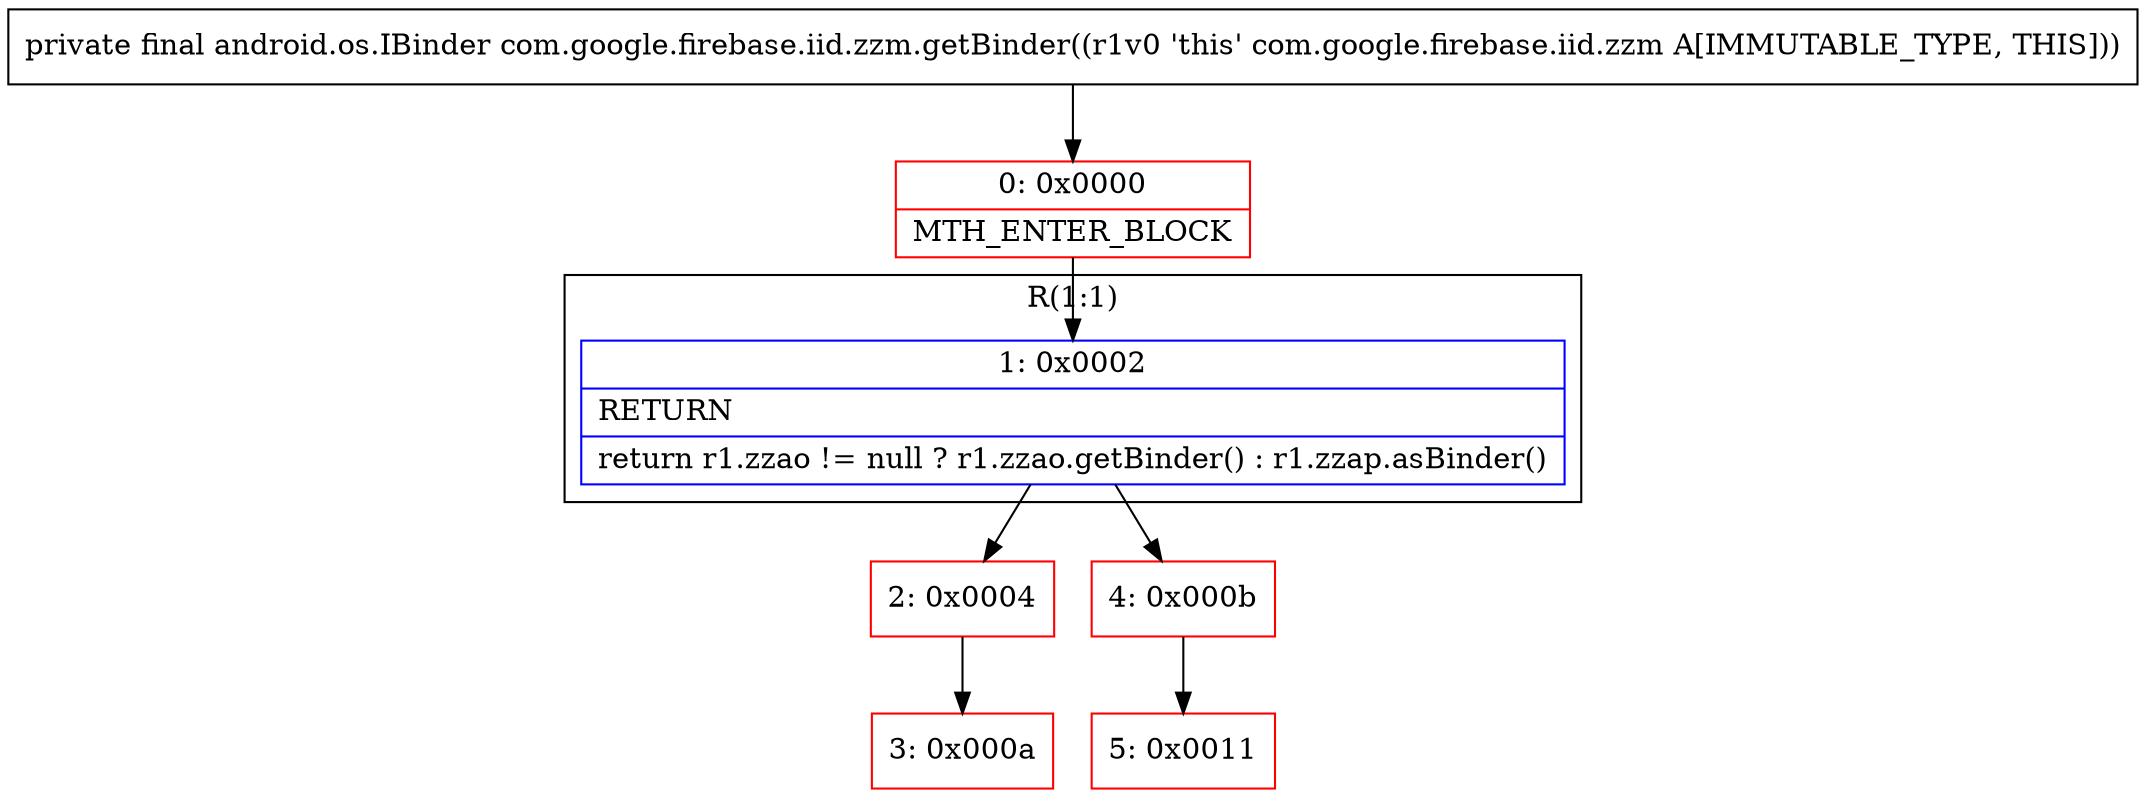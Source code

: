 digraph "CFG forcom.google.firebase.iid.zzm.getBinder()Landroid\/os\/IBinder;" {
subgraph cluster_Region_174947756 {
label = "R(1:1)";
node [shape=record,color=blue];
Node_1 [shape=record,label="{1\:\ 0x0002|RETURN\l|return r1.zzao != null ? r1.zzao.getBinder() : r1.zzap.asBinder()\l}"];
}
Node_0 [shape=record,color=red,label="{0\:\ 0x0000|MTH_ENTER_BLOCK\l}"];
Node_2 [shape=record,color=red,label="{2\:\ 0x0004}"];
Node_3 [shape=record,color=red,label="{3\:\ 0x000a}"];
Node_4 [shape=record,color=red,label="{4\:\ 0x000b}"];
Node_5 [shape=record,color=red,label="{5\:\ 0x0011}"];
MethodNode[shape=record,label="{private final android.os.IBinder com.google.firebase.iid.zzm.getBinder((r1v0 'this' com.google.firebase.iid.zzm A[IMMUTABLE_TYPE, THIS])) }"];
MethodNode -> Node_0;
Node_1 -> Node_2;
Node_1 -> Node_4;
Node_0 -> Node_1;
Node_2 -> Node_3;
Node_4 -> Node_5;
}

